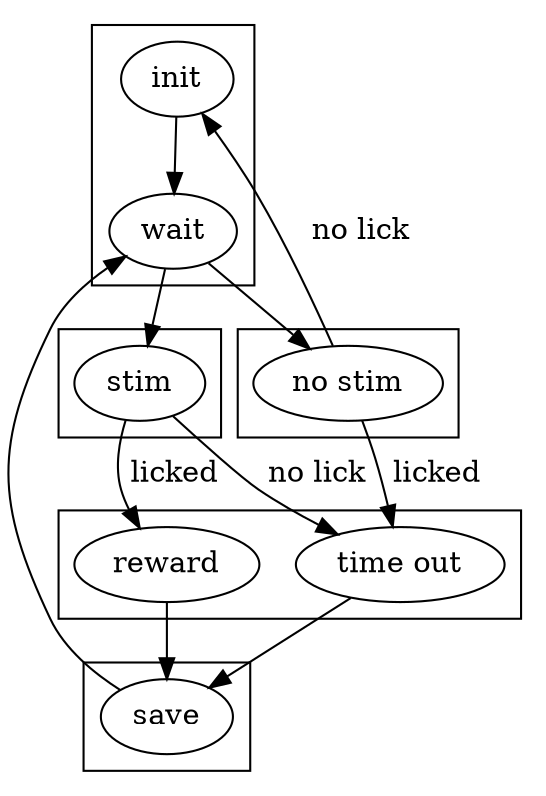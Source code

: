 digraph {
    subgraph cluster_0 {
        init-> wait;
    }

    subgraph cluster_1 {
        wait -> "stim";
    }

    subgraph cluster_2 {
        wait -> "no stim";
    }

    subgraph cluster_3{
        "stim" -> reward[label=" licked"]
        "stim" -> "time out"[label=" no lick"]
        "no stim" -> "time out"[label=" licked"]
        "no stim" -> init[label=" no lick"]
    }

    subgraph cluster_4{
        reward->save
        "time out"->save
        save->wait
    }
}